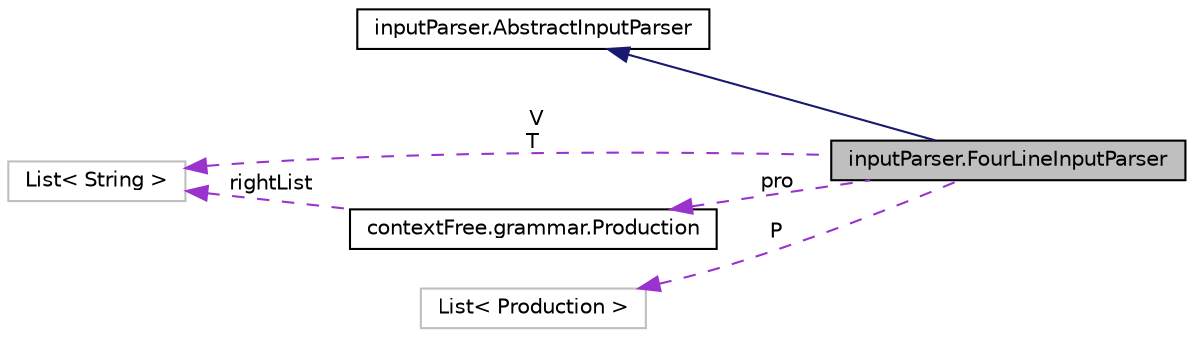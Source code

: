 digraph G
{
  edge [fontname="Helvetica",fontsize="10",labelfontname="Helvetica",labelfontsize="10"];
  node [fontname="Helvetica",fontsize="10",shape=record];
  rankdir="LR";
  Node1 [label="inputParser.FourLineInputParser",height=0.2,width=0.4,color="black", fillcolor="grey75", style="filled" fontcolor="black"];
  Node2 -> Node1 [dir="back",color="midnightblue",fontsize="10",style="solid"];
  Node2 [label="inputParser.AbstractInputParser",height=0.2,width=0.4,color="black", fillcolor="white", style="filled",URL="$classinput_parser_1_1_abstract_input_parser.html"];
  Node3 -> Node1 [dir="back",color="darkorchid3",fontsize="10",style="dashed",label=" V\nT" ];
  Node3 [label="List\< String \>",height=0.2,width=0.4,color="grey75", fillcolor="white", style="filled"];
  Node4 -> Node1 [dir="back",color="darkorchid3",fontsize="10",style="dashed",label=" pro" ];
  Node4 [label="contextFree.grammar.Production",height=0.2,width=0.4,color="black", fillcolor="white", style="filled",URL="$classcontext_free_1_1grammar_1_1_production.html"];
  Node3 -> Node4 [dir="back",color="darkorchid3",fontsize="10",style="dashed",label=" rightList" ];
  Node5 -> Node1 [dir="back",color="darkorchid3",fontsize="10",style="dashed",label=" P" ];
  Node5 [label="List\< Production \>",height=0.2,width=0.4,color="grey75", fillcolor="white", style="filled"];
}

